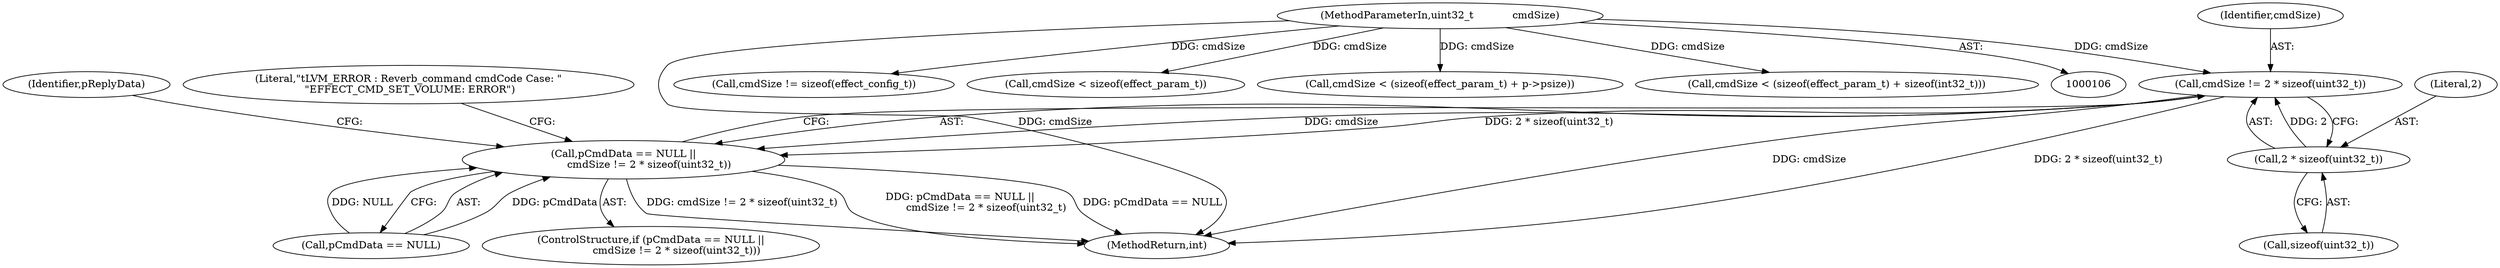 digraph "0_Android_aeea52da00d210587fb3ed895de3d5f2e0264c88_6@API" {
"1000546" [label="(Call,cmdSize != 2 * sizeof(uint32_t))"];
"1000109" [label="(MethodParameterIn,uint32_t            cmdSize)"];
"1000548" [label="(Call,2 * sizeof(uint32_t))"];
"1000542" [label="(Call,pCmdData == NULL ||\n                cmdSize != 2 * sizeof(uint32_t))"];
"1000560" [label="(Identifier,pReplyData)"];
"1000174" [label="(Call,cmdSize != sizeof(effect_config_t))"];
"1000542" [label="(Call,pCmdData == NULL ||\n                cmdSize != 2 * sizeof(uint32_t))"];
"1000547" [label="(Identifier,cmdSize)"];
"1000548" [label="(Call,2 * sizeof(uint32_t))"];
"1000546" [label="(Call,cmdSize != 2 * sizeof(uint32_t))"];
"1000109" [label="(MethodParameterIn,uint32_t            cmdSize)"];
"1000257" [label="(Call,cmdSize < sizeof(effect_param_t))"];
"1000550" [label="(Call,sizeof(uint32_t))"];
"1000541" [label="(ControlStructure,if (pCmdData == NULL ||\n                cmdSize != 2 * sizeof(uint32_t)))"];
"1000543" [label="(Call,pCmdData == NULL)"];
"1000554" [label="(Literal,\"\tLVM_ERROR : Reverb_command cmdCode Case: \"\n \"EFFECT_CMD_SET_VOLUME: ERROR\")"];
"1000262" [label="(Call,cmdSize < (sizeof(effect_param_t) + p->psize))"];
"1000668" [label="(MethodReturn,int)"];
"1000549" [label="(Literal,2)"];
"1000363" [label="(Call,cmdSize < (sizeof(effect_param_t) + sizeof(int32_t)))"];
"1000546" -> "1000542"  [label="AST: "];
"1000546" -> "1000548"  [label="CFG: "];
"1000547" -> "1000546"  [label="AST: "];
"1000548" -> "1000546"  [label="AST: "];
"1000542" -> "1000546"  [label="CFG: "];
"1000546" -> "1000668"  [label="DDG: 2 * sizeof(uint32_t)"];
"1000546" -> "1000668"  [label="DDG: cmdSize"];
"1000546" -> "1000542"  [label="DDG: cmdSize"];
"1000546" -> "1000542"  [label="DDG: 2 * sizeof(uint32_t)"];
"1000109" -> "1000546"  [label="DDG: cmdSize"];
"1000548" -> "1000546"  [label="DDG: 2"];
"1000109" -> "1000106"  [label="AST: "];
"1000109" -> "1000668"  [label="DDG: cmdSize"];
"1000109" -> "1000174"  [label="DDG: cmdSize"];
"1000109" -> "1000257"  [label="DDG: cmdSize"];
"1000109" -> "1000262"  [label="DDG: cmdSize"];
"1000109" -> "1000363"  [label="DDG: cmdSize"];
"1000548" -> "1000550"  [label="CFG: "];
"1000549" -> "1000548"  [label="AST: "];
"1000550" -> "1000548"  [label="AST: "];
"1000542" -> "1000541"  [label="AST: "];
"1000542" -> "1000543"  [label="CFG: "];
"1000543" -> "1000542"  [label="AST: "];
"1000554" -> "1000542"  [label="CFG: "];
"1000560" -> "1000542"  [label="CFG: "];
"1000542" -> "1000668"  [label="DDG: cmdSize != 2 * sizeof(uint32_t)"];
"1000542" -> "1000668"  [label="DDG: pCmdData == NULL ||\n                cmdSize != 2 * sizeof(uint32_t)"];
"1000542" -> "1000668"  [label="DDG: pCmdData == NULL"];
"1000543" -> "1000542"  [label="DDG: pCmdData"];
"1000543" -> "1000542"  [label="DDG: NULL"];
}
